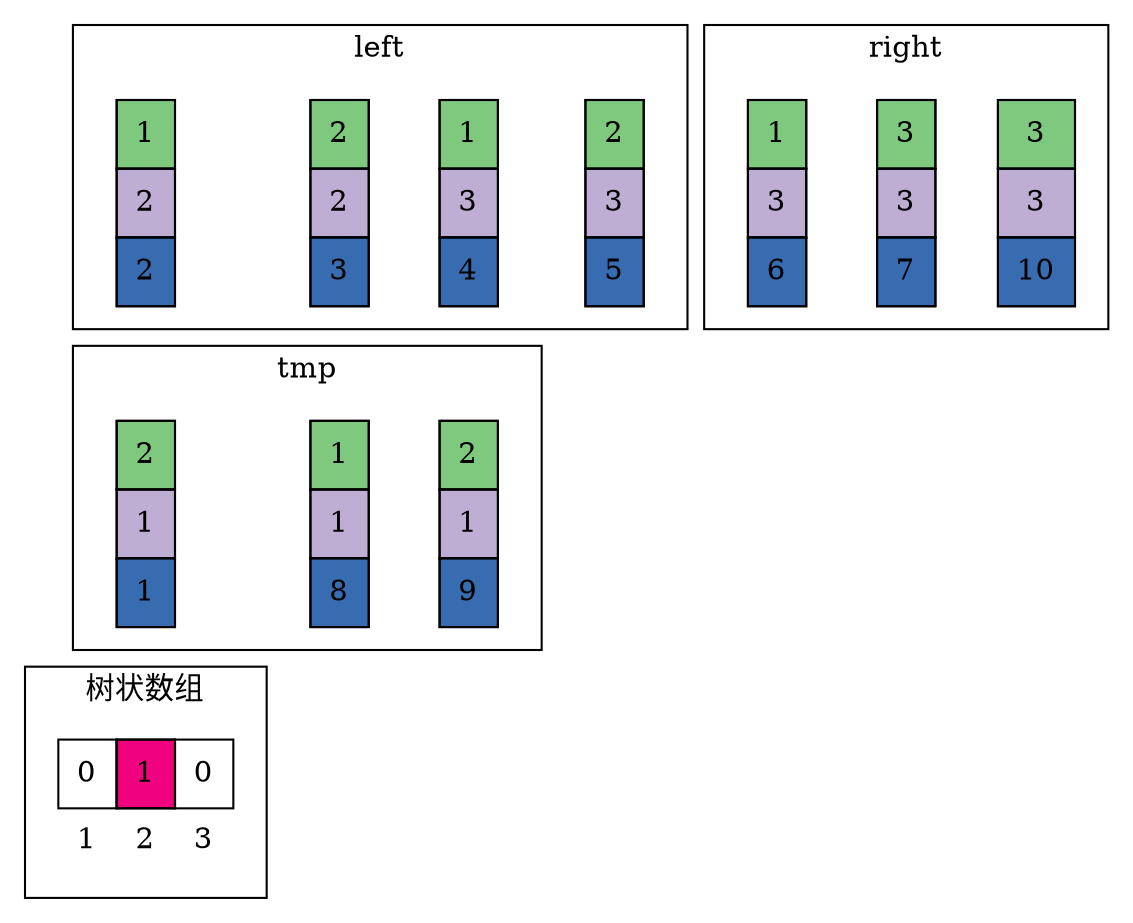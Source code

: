 graph cdq {
    node[fillcolor=white colorscheme=accent8 ];
    node[shape=plaintext ];
    rankdir=LR;
    ranksep=0.01;
    subgraph cluster_bit {
        label="树状数组";
        c[label=< <TABLE CELLBORDER="1" BORDER="0" CELLSPACING="0" CELLPADDING="8">
                <tr> 
                    <td PORT="" >0</td> 
                    <td PORT="" bgcolor="6">1</td> 
                    <td PORT="">0</td> 
                </tr>
                <tr> <td PORT="" border="0">1</td> <td PORT="" border="0">2</td> <td PORT="" border="0">3</td> </tr>
            </TABLE> >
        ]
    }

    subgraph cluster_3 {
        label="tmp"
        1--6--7[style=invis];
        1[label=< <TABLE CELLBORDER="1" BORDER="0" CELLSPACING="0" CELLPADDING="8">
                <tr> <td PORT="" bgcolor="1">2</td> </tr>
                <tr> <td PORT="" bgcolor="2">1</td> </tr>
                <tr> <td PORT="" bgcolor="5">1</td> </tr>
            </TABLE> >
        ]
        6[label=< <TABLE CELLBORDER="1" BORDER="0" CELLSPACING="0" CELLPADDING="8">
                <tr> <td PORT="" bgcolor="1">1</td> </tr>
                <tr> <td PORT="" bgcolor="2">1</td> </tr>
                <tr> <td PORT="" bgcolor="5">8</td> </tr>
            </TABLE> >
        ]
        7[label=< <TABLE CELLBORDER="1" BORDER="0" CELLSPACING="0" CELLPADDING="8">
                <tr> <td PORT="" bgcolor="1">2</td> </tr>
                <tr> <td PORT="" bgcolor="2">1</td> </tr>
                <tr> <td PORT="" bgcolor="5">9</td> </tr>
            </TABLE> >
        ]
    }

    subgraph cluster_1{
        label="left";
        2--3--4--5[style=invis];
        2[label=< <TABLE CELLBORDER="1" BORDER="0" CELLSPACING="0" CELLPADDING="8">
                <tr> <td PORT="" bgcolor="1">1</td> </tr>
                <tr> <td PORT="" bgcolor="2">2</td> </tr>
                <tr> <td PORT="" bgcolor="5">2</td> </tr>
            </TABLE> >
        ]
        3[label=< <TABLE CELLBORDER="1" BORDER="0" CELLSPACING="0" CELLPADDING="8">
                <tr> <td PORT="" bgcolor="1">2</td> </tr>
                <tr> <td PORT="" bgcolor="2">2</td> </tr>
                <tr> <td PORT="" bgcolor="5">3</td> </tr>
            </TABLE> >
        ]
        4[label=< <TABLE CELLBORDER="1" BORDER="0" CELLSPACING="0" CELLPADDING="8">
                <tr> <td PORT="" bgcolor="1">1</td> </tr>
                <tr> <td PORT="" bgcolor="2">3</td> </tr>
                <tr> <td PORT="" bgcolor="5">4</td> </tr>
            </TABLE> >
        ]
        5[label=< <TABLE CELLBORDER="1" BORDER="0" CELLSPACING="0" CELLPADDING="8">
                <tr> <td PORT="" bgcolor="1">2</td> </tr>
                <tr> <td PORT="" bgcolor="2">3</td> </tr>
                <tr> <td PORT="" bgcolor="5">5</td> </tr>
            </TABLE> >
        ]
    } 
    5--8[style=invis];
    subgraph cluster_2{
        label="right";
        8--9--10[style=invis];
        8[label=< <TABLE CELLBORDER="1" BORDER="0" CELLSPACING="0" CELLPADDING="8">
                <tr> <td PORT="" bgcolor="1">1</td> </tr>
                <tr> <td PORT="" bgcolor="2">3</td> </tr>
                <tr> <td PORT="" bgcolor="5">6</td> </tr>
            </TABLE> >
        ]
        9[label=< <TABLE CELLBORDER="1" BORDER="0" CELLSPACING="0" CELLPADDING="8">
                <tr> <td PORT="" bgcolor="1">3</td> </tr>
                <tr> <td PORT="" bgcolor="2">3</td> </tr>
                <tr> <td PORT="" bgcolor="5">7</td> </tr>
            </TABLE> >
        ]
        10[label=< <TABLE CELLBORDER="1" BORDER="0" CELLSPACING="0" CELLPADDING="8">
                <tr> <td PORT="" bgcolor="1">3</td> </tr>
                <tr> <td PORT="" bgcolor="2">3</td> </tr>
                <tr> <td PORT="" bgcolor="5">10</td> </tr>
            </TABLE> >
        ]
    } 



}
